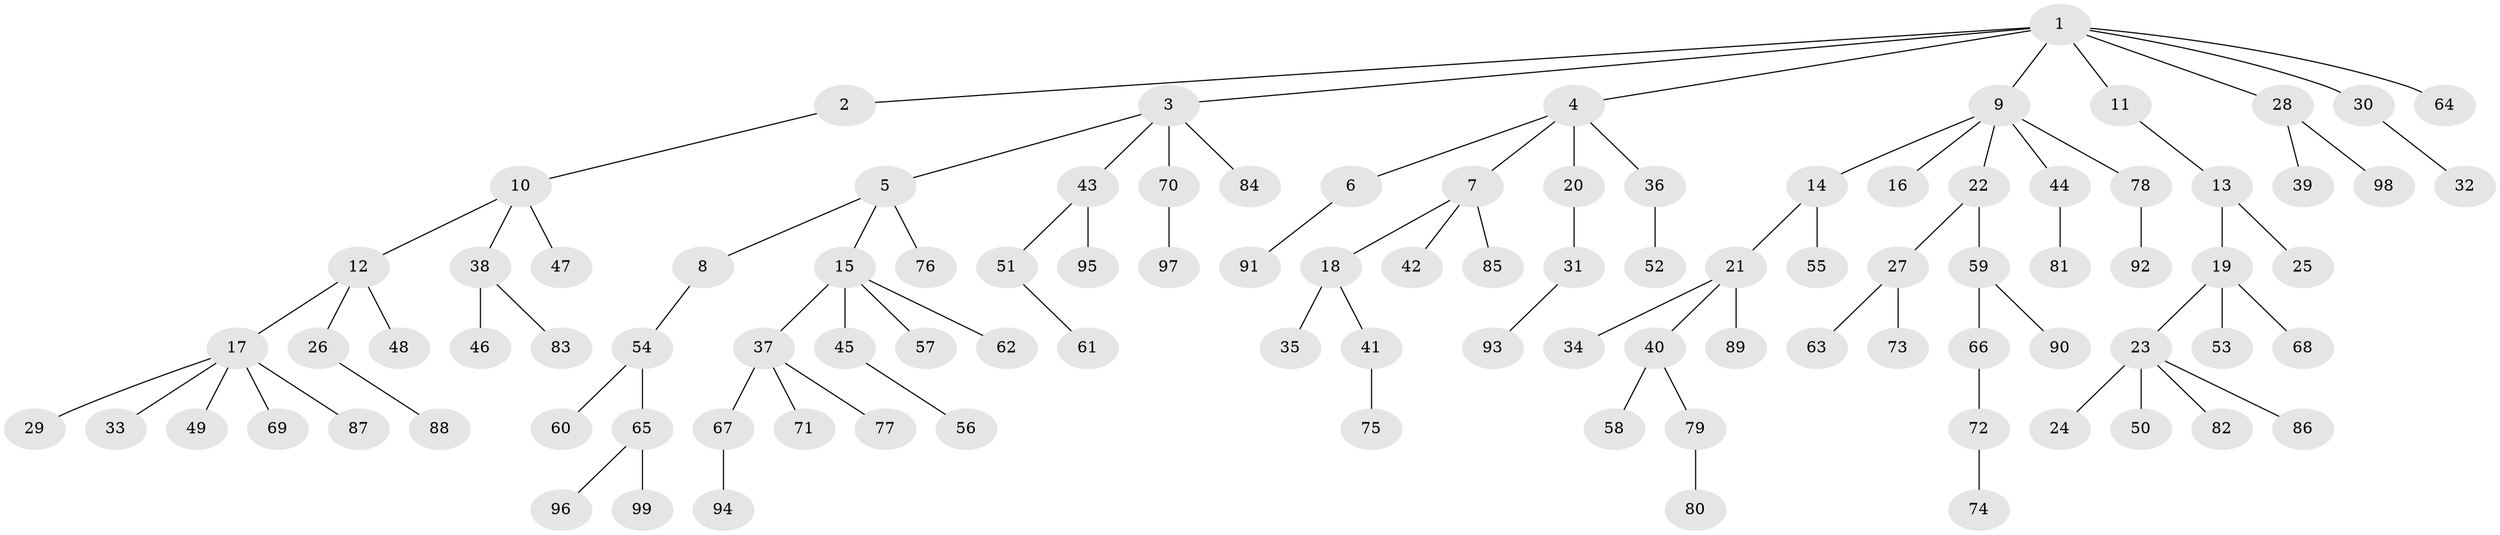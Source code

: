 // coarse degree distribution, {8: 0.028985507246376812, 4: 0.07246376811594203, 5: 0.028985507246376812, 3: 0.13043478260869565, 7: 0.014492753623188406, 1: 0.6376811594202898, 2: 0.08695652173913043}
// Generated by graph-tools (version 1.1) at 2025/52/02/27/25 19:52:12]
// undirected, 99 vertices, 98 edges
graph export_dot {
graph [start="1"]
  node [color=gray90,style=filled];
  1;
  2;
  3;
  4;
  5;
  6;
  7;
  8;
  9;
  10;
  11;
  12;
  13;
  14;
  15;
  16;
  17;
  18;
  19;
  20;
  21;
  22;
  23;
  24;
  25;
  26;
  27;
  28;
  29;
  30;
  31;
  32;
  33;
  34;
  35;
  36;
  37;
  38;
  39;
  40;
  41;
  42;
  43;
  44;
  45;
  46;
  47;
  48;
  49;
  50;
  51;
  52;
  53;
  54;
  55;
  56;
  57;
  58;
  59;
  60;
  61;
  62;
  63;
  64;
  65;
  66;
  67;
  68;
  69;
  70;
  71;
  72;
  73;
  74;
  75;
  76;
  77;
  78;
  79;
  80;
  81;
  82;
  83;
  84;
  85;
  86;
  87;
  88;
  89;
  90;
  91;
  92;
  93;
  94;
  95;
  96;
  97;
  98;
  99;
  1 -- 2;
  1 -- 3;
  1 -- 4;
  1 -- 9;
  1 -- 11;
  1 -- 28;
  1 -- 30;
  1 -- 64;
  2 -- 10;
  3 -- 5;
  3 -- 43;
  3 -- 70;
  3 -- 84;
  4 -- 6;
  4 -- 7;
  4 -- 20;
  4 -- 36;
  5 -- 8;
  5 -- 15;
  5 -- 76;
  6 -- 91;
  7 -- 18;
  7 -- 42;
  7 -- 85;
  8 -- 54;
  9 -- 14;
  9 -- 16;
  9 -- 22;
  9 -- 44;
  9 -- 78;
  10 -- 12;
  10 -- 38;
  10 -- 47;
  11 -- 13;
  12 -- 17;
  12 -- 26;
  12 -- 48;
  13 -- 19;
  13 -- 25;
  14 -- 21;
  14 -- 55;
  15 -- 37;
  15 -- 45;
  15 -- 57;
  15 -- 62;
  17 -- 29;
  17 -- 33;
  17 -- 49;
  17 -- 69;
  17 -- 87;
  18 -- 35;
  18 -- 41;
  19 -- 23;
  19 -- 53;
  19 -- 68;
  20 -- 31;
  21 -- 34;
  21 -- 40;
  21 -- 89;
  22 -- 27;
  22 -- 59;
  23 -- 24;
  23 -- 50;
  23 -- 82;
  23 -- 86;
  26 -- 88;
  27 -- 63;
  27 -- 73;
  28 -- 39;
  28 -- 98;
  30 -- 32;
  31 -- 93;
  36 -- 52;
  37 -- 67;
  37 -- 71;
  37 -- 77;
  38 -- 46;
  38 -- 83;
  40 -- 58;
  40 -- 79;
  41 -- 75;
  43 -- 51;
  43 -- 95;
  44 -- 81;
  45 -- 56;
  51 -- 61;
  54 -- 60;
  54 -- 65;
  59 -- 66;
  59 -- 90;
  65 -- 96;
  65 -- 99;
  66 -- 72;
  67 -- 94;
  70 -- 97;
  72 -- 74;
  78 -- 92;
  79 -- 80;
}
